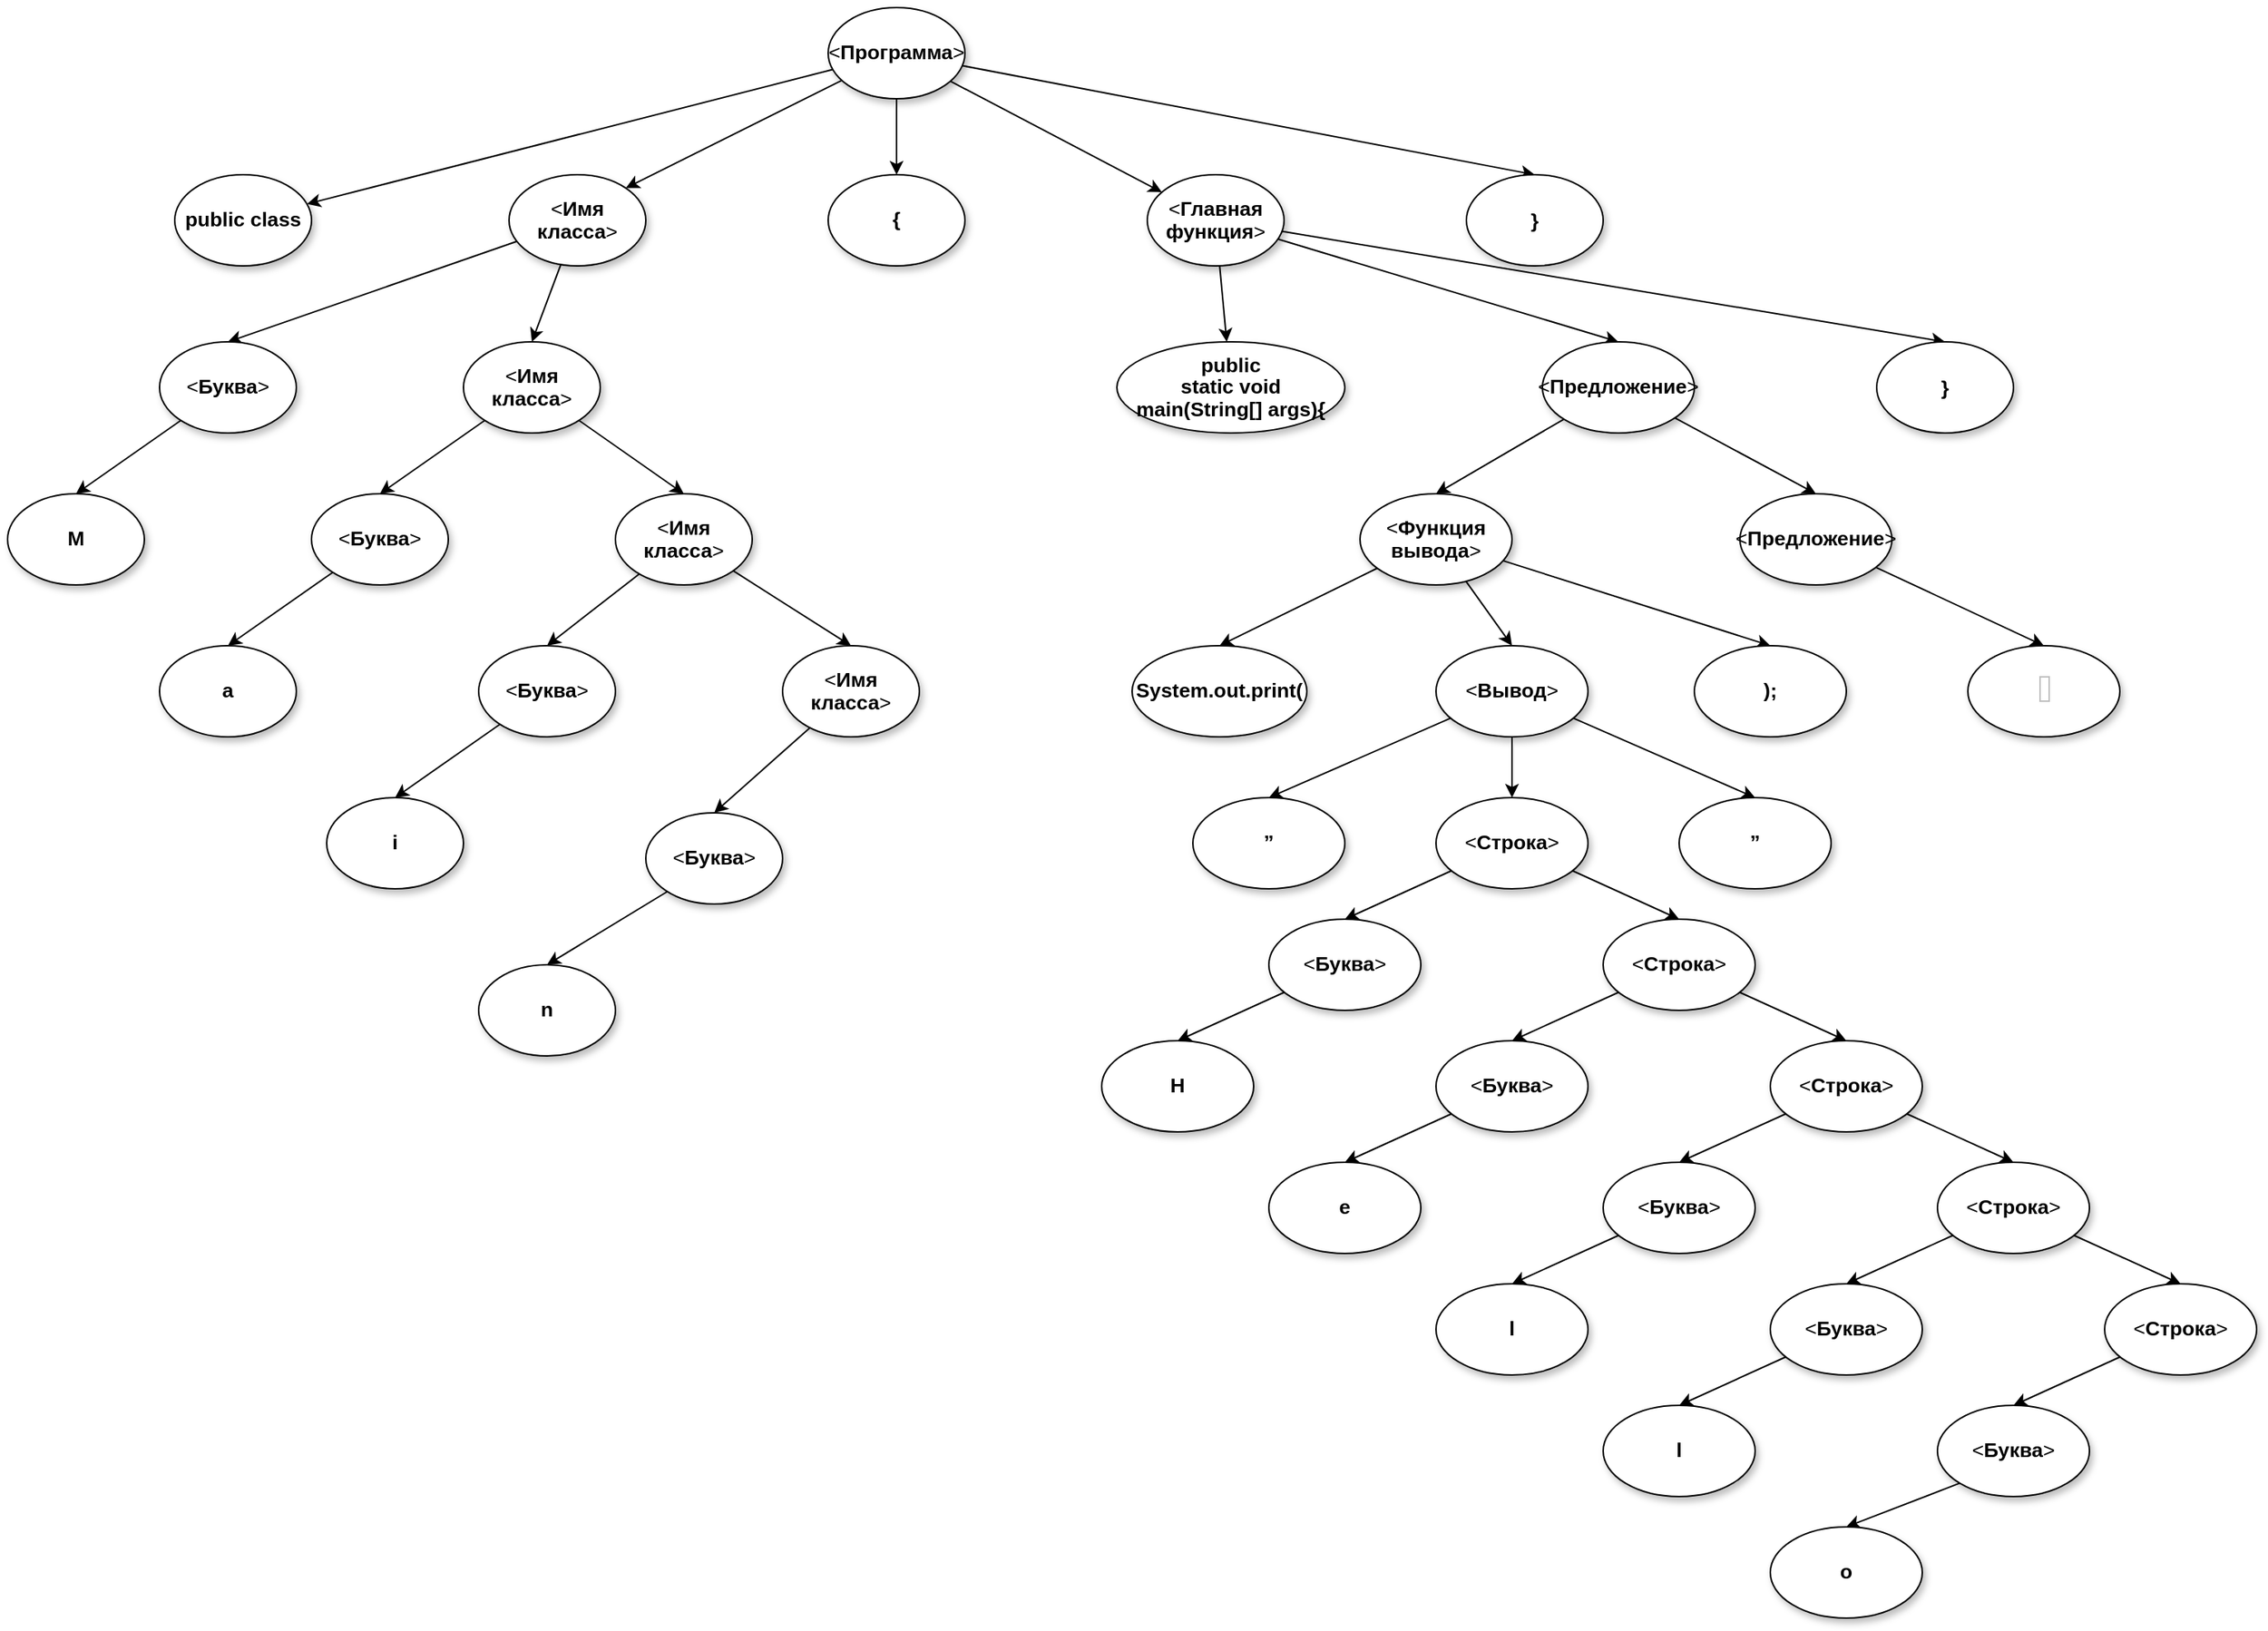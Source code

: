 <mxfile version="13.0.3" type="device"><diagram name="Page-1" id="42789a77-a242-8287-6e28-9cd8cfd52e62"><mxGraphModel dx="1948" dy="705" grid="1" gridSize="10" guides="1" tooltips="1" connect="1" arrows="1" fold="1" page="1" pageScale="1" pageWidth="1100" pageHeight="850" background="#ffffff" math="0" shadow="0"><root><mxCell id="0"/><mxCell id="1" parent="0"/><mxCell id="1ea317790d2ca983-1" value="&lt;b&gt;&lt;span lang=&quot;EN&quot; style=&quot;font-size: 10pt ; line-height: 107% ; font-family: &amp;#34;calibri&amp;#34; , sans-serif&quot;&gt;public class&lt;/span&gt;&lt;/b&gt;" style="ellipse;whiteSpace=wrap;html=1;rounded=0;shadow=1;comic=0;labelBackgroundColor=none;strokeWidth=1;fontFamily=Verdana;fontSize=12;align=center;" parent="1" vertex="1"><mxGeometry x="70" y="130" width="90" height="60" as="geometry"/></mxCell><mxCell id="F4m5vss158fqimwTuujp-65" style="edgeStyle=none;rounded=0;orthogonalLoop=1;jettySize=auto;html=1;entryX=0.5;entryY=0;entryDx=0;entryDy=0;" parent="1" source="F4m5vss158fqimwTuujp-1" target="F4m5vss158fqimwTuujp-55" edge="1"><mxGeometry relative="1" as="geometry"/></mxCell><mxCell id="F4m5vss158fqimwTuujp-66" style="edgeStyle=none;rounded=0;orthogonalLoop=1;jettySize=auto;html=1;entryX=0.5;entryY=0;entryDx=0;entryDy=0;" parent="1" source="F4m5vss158fqimwTuujp-1" target="F4m5vss158fqimwTuujp-54" edge="1"><mxGeometry relative="1" as="geometry"/></mxCell><mxCell id="F4m5vss158fqimwTuujp-1" value="&lt;span style=&quot;font-size: 10pt ; line-height: 107% ; font-family: &amp;#34;calibri&amp;#34; , sans-serif&quot;&gt;&amp;lt;&lt;b&gt;Имя&lt;br/&gt;класса&lt;/b&gt;&amp;gt;&lt;/span&gt;" style="ellipse;whiteSpace=wrap;html=1;rounded=0;shadow=1;comic=0;labelBackgroundColor=none;strokeWidth=1;fontFamily=Verdana;fontSize=12;align=center;" parent="1" vertex="1"><mxGeometry x="290" y="130" width="90" height="60" as="geometry"/></mxCell><mxCell id="F4m5vss158fqimwTuujp-6" style="rounded=0;orthogonalLoop=1;jettySize=auto;html=1;" parent="1" source="F4m5vss158fqimwTuujp-2" target="1ea317790d2ca983-1" edge="1"><mxGeometry relative="1" as="geometry"/></mxCell><mxCell id="F4m5vss158fqimwTuujp-7" style="edgeStyle=none;rounded=0;orthogonalLoop=1;jettySize=auto;html=1;entryX=1;entryY=0;entryDx=0;entryDy=0;" parent="1" source="F4m5vss158fqimwTuujp-2" target="F4m5vss158fqimwTuujp-1" edge="1"><mxGeometry relative="1" as="geometry"/></mxCell><mxCell id="F4m5vss158fqimwTuujp-8" style="edgeStyle=none;rounded=0;orthogonalLoop=1;jettySize=auto;html=1;" parent="1" source="F4m5vss158fqimwTuujp-2" target="F4m5vss158fqimwTuujp-3" edge="1"><mxGeometry relative="1" as="geometry"/></mxCell><mxCell id="F4m5vss158fqimwTuujp-9" style="edgeStyle=none;rounded=0;orthogonalLoop=1;jettySize=auto;html=1;" parent="1" source="F4m5vss158fqimwTuujp-2" target="F4m5vss158fqimwTuujp-4" edge="1"><mxGeometry relative="1" as="geometry"/></mxCell><mxCell id="F4m5vss158fqimwTuujp-10" style="edgeStyle=none;rounded=0;orthogonalLoop=1;jettySize=auto;html=1;entryX=0.5;entryY=0;entryDx=0;entryDy=0;" parent="1" source="F4m5vss158fqimwTuujp-2" target="F4m5vss158fqimwTuujp-5" edge="1"><mxGeometry relative="1" as="geometry"/></mxCell><mxCell id="F4m5vss158fqimwTuujp-2" value="&lt;span style=&quot;font-size: 10pt ; line-height: 107% ; font-family: &amp;#34;calibri&amp;#34; , sans-serif&quot;&gt;&amp;lt;&lt;b&gt;Программа&lt;/b&gt;&amp;gt;&lt;/span&gt;" style="ellipse;whiteSpace=wrap;html=1;rounded=0;shadow=1;comic=0;labelBackgroundColor=none;strokeWidth=1;fontFamily=Verdana;fontSize=12;align=center;" parent="1" vertex="1"><mxGeometry x="500" y="20" width="90" height="60" as="geometry"/></mxCell><mxCell id="F4m5vss158fqimwTuujp-3" value="&lt;span style=&quot;font-size: 10pt ; line-height: 107% ; font-family: &amp;#34;calibri&amp;#34; , sans-serif&quot;&gt;&lt;b&gt;{&lt;/b&gt;&lt;/span&gt;" style="ellipse;whiteSpace=wrap;html=1;rounded=0;shadow=1;comic=0;labelBackgroundColor=none;strokeWidth=1;fontFamily=Verdana;fontSize=12;align=center;" parent="1" vertex="1"><mxGeometry x="500" y="130" width="90" height="60" as="geometry"/></mxCell><mxCell id="F4m5vss158fqimwTuujp-14" style="edgeStyle=none;rounded=0;orthogonalLoop=1;jettySize=auto;html=1;" parent="1" source="F4m5vss158fqimwTuujp-4" target="F4m5vss158fqimwTuujp-11" edge="1"><mxGeometry relative="1" as="geometry"/></mxCell><mxCell id="F4m5vss158fqimwTuujp-15" style="edgeStyle=none;rounded=0;orthogonalLoop=1;jettySize=auto;html=1;entryX=0.5;entryY=0;entryDx=0;entryDy=0;" parent="1" source="F4m5vss158fqimwTuujp-4" target="F4m5vss158fqimwTuujp-12" edge="1"><mxGeometry relative="1" as="geometry"/></mxCell><mxCell id="F4m5vss158fqimwTuujp-16" style="edgeStyle=none;rounded=0;orthogonalLoop=1;jettySize=auto;html=1;entryX=0.5;entryY=0;entryDx=0;entryDy=0;" parent="1" source="F4m5vss158fqimwTuujp-4" target="F4m5vss158fqimwTuujp-13" edge="1"><mxGeometry relative="1" as="geometry"/></mxCell><mxCell id="F4m5vss158fqimwTuujp-4" value="&lt;span style=&quot;font-size: 10pt ; line-height: 107% ; font-family: &amp;#34;calibri&amp;#34; , sans-serif&quot;&gt;&amp;lt;&lt;b&gt;Главная&lt;br/&gt;функция&lt;/b&gt;&amp;gt;&lt;/span&gt;" style="ellipse;whiteSpace=wrap;html=1;rounded=0;shadow=1;comic=0;labelBackgroundColor=none;strokeWidth=1;fontFamily=Verdana;fontSize=12;align=center;" parent="1" vertex="1"><mxGeometry x="710" y="130" width="90" height="60" as="geometry"/></mxCell><mxCell id="F4m5vss158fqimwTuujp-5" value="&lt;font face=&quot;calibri, sans-serif&quot;&gt;&lt;span style=&quot;font-size: 13.333px&quot;&gt;&lt;b&gt;}&lt;/b&gt;&lt;/span&gt;&lt;/font&gt;" style="ellipse;whiteSpace=wrap;html=1;rounded=0;shadow=1;comic=0;labelBackgroundColor=none;strokeWidth=1;fontFamily=Verdana;fontSize=12;align=center;" parent="1" vertex="1"><mxGeometry x="920" y="130" width="90" height="60" as="geometry"/></mxCell><mxCell id="F4m5vss158fqimwTuujp-11" value="&lt;b&gt;&lt;span lang=&quot;EN&quot; style=&quot;font-size: 10pt ; line-height: 107% ; font-family: &amp;#34;calibri&amp;#34; , sans-serif&quot;&gt;public&lt;br/&gt;static void main(String[] args){&lt;/span&gt;&lt;/b&gt;" style="ellipse;whiteSpace=wrap;html=1;rounded=0;shadow=1;comic=0;labelBackgroundColor=none;strokeWidth=1;fontFamily=Verdana;fontSize=12;align=center;" parent="1" vertex="1"><mxGeometry x="690" y="240" width="150" height="60" as="geometry"/></mxCell><mxCell id="F4m5vss158fqimwTuujp-24" style="edgeStyle=none;rounded=0;orthogonalLoop=1;jettySize=auto;html=1;entryX=0.5;entryY=0;entryDx=0;entryDy=0;" parent="1" source="F4m5vss158fqimwTuujp-12" target="F4m5vss158fqimwTuujp-19" edge="1"><mxGeometry relative="1" as="geometry"/></mxCell><mxCell id="F4m5vss158fqimwTuujp-25" style="edgeStyle=none;rounded=0;orthogonalLoop=1;jettySize=auto;html=1;entryX=0.5;entryY=0;entryDx=0;entryDy=0;" parent="1" source="F4m5vss158fqimwTuujp-12" target="F4m5vss158fqimwTuujp-18" edge="1"><mxGeometry relative="1" as="geometry"/></mxCell><mxCell id="F4m5vss158fqimwTuujp-12" value="&lt;span lang=&quot;EN&quot; style=&quot;font-size: 10pt ; line-height: 107% ; font-family: &amp;#34;calibri&amp;#34; , sans-serif&quot;&gt;&amp;lt;&lt;/span&gt;&lt;b&gt;&lt;span style=&quot;font-size: 10pt ; line-height: 107% ; font-family: &amp;#34;calibri&amp;#34; , sans-serif&quot;&gt;Предложение&lt;/span&gt;&lt;/b&gt;&lt;span lang=&quot;EN&quot; style=&quot;font-size: 10pt ; line-height: 107% ; font-family: &amp;#34;calibri&amp;#34; , sans-serif&quot;&gt;&amp;gt;&lt;/span&gt;" style="ellipse;whiteSpace=wrap;html=1;rounded=0;shadow=1;comic=0;labelBackgroundColor=none;strokeWidth=1;fontFamily=Verdana;fontSize=12;align=center;" parent="1" vertex="1"><mxGeometry x="970" y="240" width="100" height="60" as="geometry"/></mxCell><mxCell id="F4m5vss158fqimwTuujp-13" value="&lt;font face=&quot;calibri, sans-serif&quot;&gt;&lt;span style=&quot;font-size: 13.333px&quot;&gt;&lt;b&gt;}&lt;/b&gt;&lt;/span&gt;&lt;/font&gt;" style="ellipse;whiteSpace=wrap;html=1;rounded=0;shadow=1;comic=0;labelBackgroundColor=none;strokeWidth=1;fontFamily=Verdana;fontSize=12;align=center;" parent="1" vertex="1"><mxGeometry x="1190" y="240" width="90" height="60" as="geometry"/></mxCell><mxCell id="F4m5vss158fqimwTuujp-27" style="edgeStyle=none;rounded=0;orthogonalLoop=1;jettySize=auto;html=1;entryX=0.5;entryY=0;entryDx=0;entryDy=0;" parent="1" source="F4m5vss158fqimwTuujp-18" target="F4m5vss158fqimwTuujp-23" edge="1"><mxGeometry relative="1" as="geometry"/></mxCell><mxCell id="F4m5vss158fqimwTuujp-28" style="edgeStyle=none;rounded=0;orthogonalLoop=1;jettySize=auto;html=1;entryX=0.5;entryY=0;entryDx=0;entryDy=0;" parent="1" source="F4m5vss158fqimwTuujp-18" target="F4m5vss158fqimwTuujp-22" edge="1"><mxGeometry relative="1" as="geometry"/></mxCell><mxCell id="F4m5vss158fqimwTuujp-29" style="edgeStyle=none;rounded=0;orthogonalLoop=1;jettySize=auto;html=1;entryX=0.5;entryY=0;entryDx=0;entryDy=0;" parent="1" source="F4m5vss158fqimwTuujp-18" target="F4m5vss158fqimwTuujp-21" edge="1"><mxGeometry relative="1" as="geometry"/></mxCell><mxCell id="F4m5vss158fqimwTuujp-18" value="&lt;span style=&quot;font-size: 10pt ; line-height: 107% ; font-family: &amp;#34;calibri&amp;#34; , sans-serif&quot;&gt;&amp;lt;&lt;b&gt;Функция&lt;br/&gt;вывода&lt;/b&gt;&amp;gt;&lt;/span&gt;" style="ellipse;whiteSpace=wrap;html=1;rounded=0;shadow=1;comic=0;labelBackgroundColor=none;strokeWidth=1;fontFamily=Verdana;fontSize=12;align=center;" parent="1" vertex="1"><mxGeometry x="850" y="340" width="100" height="60" as="geometry"/></mxCell><mxCell id="F4m5vss158fqimwTuujp-26" style="edgeStyle=none;rounded=0;orthogonalLoop=1;jettySize=auto;html=1;entryX=0.5;entryY=0;entryDx=0;entryDy=0;" parent="1" source="F4m5vss158fqimwTuujp-19" target="F4m5vss158fqimwTuujp-20" edge="1"><mxGeometry relative="1" as="geometry"/></mxCell><mxCell id="F4m5vss158fqimwTuujp-19" value="&lt;span lang=&quot;EN&quot; style=&quot;font-size: 10pt ; line-height: 107% ; font-family: &amp;#34;calibri&amp;#34; , sans-serif&quot;&gt;&amp;lt;&lt;/span&gt;&lt;b&gt;&lt;span style=&quot;font-size: 10pt ; line-height: 107% ; font-family: &amp;#34;calibri&amp;#34; , sans-serif&quot;&gt;Предложение&lt;/span&gt;&lt;/b&gt;&lt;span lang=&quot;EN&quot; style=&quot;font-size: 10pt ; line-height: 107% ; font-family: &amp;#34;calibri&amp;#34; , sans-serif&quot;&gt;&amp;gt;&lt;/span&gt;" style="ellipse;whiteSpace=wrap;html=1;rounded=0;shadow=1;comic=0;labelBackgroundColor=none;strokeWidth=1;fontFamily=Verdana;fontSize=12;align=center;" parent="1" vertex="1"><mxGeometry x="1100" y="340" width="100" height="60" as="geometry"/></mxCell><mxCell id="F4m5vss158fqimwTuujp-20" value="&lt;span lang=&quot;EN-US&quot; style=&quot;font-size: 10pt ; line-height: 107% ; font-family: &amp;#34;calibri&amp;#34; , sans-serif&quot;&gt;&lt;img width=&quot;7&quot; height=&quot;17&quot;&gt;&lt;/span&gt;" style="ellipse;whiteSpace=wrap;html=1;rounded=0;shadow=1;comic=0;labelBackgroundColor=none;strokeWidth=1;fontFamily=Verdana;fontSize=12;align=center;" parent="1" vertex="1"><mxGeometry x="1250" y="440" width="100" height="60" as="geometry"/></mxCell><mxCell id="F4m5vss158fqimwTuujp-21" value="&lt;b&gt;&lt;span lang=&quot;EN&quot; style=&quot;font-size: 10pt ; line-height: 107% ; font-family: &amp;#34;calibri&amp;#34; , sans-serif&quot;&gt;System&lt;/span&gt;&lt;span style=&quot;font-size: 10pt ; line-height: 107% ; font-family: &amp;#34;calibri&amp;#34; , sans-serif&quot;&gt;.&lt;/span&gt;&lt;span lang=&quot;EN&quot; style=&quot;font-size: 10pt ; line-height: 107% ; font-family: &amp;#34;calibri&amp;#34; , sans-serif&quot;&gt;out&lt;/span&gt;&lt;span style=&quot;font-size: 10pt ; line-height: 107% ; font-family: &amp;#34;calibri&amp;#34; , sans-serif&quot;&gt;.&lt;/span&gt;&lt;span lang=&quot;EN&quot; style=&quot;font-size: 10pt ; line-height: 107% ; font-family: &amp;#34;calibri&amp;#34; , sans-serif&quot;&gt;print&lt;/span&gt;&lt;span style=&quot;font-size: 10pt ; line-height: 107% ; font-family: &amp;#34;calibri&amp;#34; , sans-serif&quot;&gt;(&lt;/span&gt;&lt;/b&gt;" style="ellipse;whiteSpace=wrap;html=1;rounded=0;shadow=1;comic=0;labelBackgroundColor=none;strokeWidth=1;fontFamily=Verdana;fontSize=12;align=center;" parent="1" vertex="1"><mxGeometry x="700" y="440" width="115" height="60" as="geometry"/></mxCell><mxCell id="F4m5vss158fqimwTuujp-33" style="edgeStyle=none;rounded=0;orthogonalLoop=1;jettySize=auto;html=1;entryX=0.5;entryY=0;entryDx=0;entryDy=0;" parent="1" source="F4m5vss158fqimwTuujp-22" target="F4m5vss158fqimwTuujp-32" edge="1"><mxGeometry relative="1" as="geometry"/></mxCell><mxCell id="F4m5vss158fqimwTuujp-34" style="edgeStyle=none;rounded=0;orthogonalLoop=1;jettySize=auto;html=1;" parent="1" source="F4m5vss158fqimwTuujp-22" target="F4m5vss158fqimwTuujp-31" edge="1"><mxGeometry relative="1" as="geometry"/></mxCell><mxCell id="F4m5vss158fqimwTuujp-36" style="edgeStyle=none;rounded=0;orthogonalLoop=1;jettySize=auto;html=1;entryX=0.5;entryY=0;entryDx=0;entryDy=0;" parent="1" source="F4m5vss158fqimwTuujp-22" target="F4m5vss158fqimwTuujp-30" edge="1"><mxGeometry relative="1" as="geometry"/></mxCell><mxCell id="F4m5vss158fqimwTuujp-22" value="&lt;span style=&quot;font-size: 10pt ; line-height: 107% ; font-family: &amp;#34;calibri&amp;#34; , sans-serif&quot;&gt;&amp;lt;&lt;b&gt;Вывод&lt;/b&gt;&amp;gt;&lt;/span&gt;" style="ellipse;whiteSpace=wrap;html=1;rounded=0;shadow=1;comic=0;labelBackgroundColor=none;strokeWidth=1;fontFamily=Verdana;fontSize=12;align=center;" parent="1" vertex="1"><mxGeometry x="900" y="440" width="100" height="60" as="geometry"/></mxCell><mxCell id="F4m5vss158fqimwTuujp-23" value="&lt;span style=&quot;font-size: 10pt ; line-height: 107% ; font-family: &amp;#34;calibri&amp;#34; , sans-serif&quot;&gt;&lt;b&gt;);&lt;/b&gt;&lt;/span&gt;" style="ellipse;whiteSpace=wrap;html=1;rounded=0;shadow=1;comic=0;labelBackgroundColor=none;strokeWidth=1;fontFamily=Verdana;fontSize=12;align=center;" parent="1" vertex="1"><mxGeometry x="1070" y="440" width="100" height="60" as="geometry"/></mxCell><mxCell id="F4m5vss158fqimwTuujp-30" value="&lt;span style=&quot;font-size: 10pt ; line-height: 107% ; font-family: &amp;#34;calibri&amp;#34; , sans-serif&quot;&gt;&lt;b&gt;”&lt;/b&gt;&lt;/span&gt;" style="ellipse;whiteSpace=wrap;html=1;rounded=0;shadow=1;comic=0;labelBackgroundColor=none;strokeWidth=1;fontFamily=Verdana;fontSize=12;align=center;" parent="1" vertex="1"><mxGeometry x="1060" y="540" width="100" height="60" as="geometry"/></mxCell><mxCell id="F4m5vss158fqimwTuujp-75" style="edgeStyle=none;rounded=0;orthogonalLoop=1;jettySize=auto;html=1;entryX=0.5;entryY=0;entryDx=0;entryDy=0;" parent="1" source="F4m5vss158fqimwTuujp-31" target="F4m5vss158fqimwTuujp-38" edge="1"><mxGeometry relative="1" as="geometry"/></mxCell><mxCell id="F4m5vss158fqimwTuujp-76" style="edgeStyle=none;rounded=0;orthogonalLoop=1;jettySize=auto;html=1;entryX=0.5;entryY=0;entryDx=0;entryDy=0;" parent="1" source="F4m5vss158fqimwTuujp-31" target="F4m5vss158fqimwTuujp-37" edge="1"><mxGeometry relative="1" as="geometry"/></mxCell><mxCell id="F4m5vss158fqimwTuujp-31" value="&lt;span style=&quot;font-size: 10pt ; line-height: 107% ; font-family: &amp;#34;calibri&amp;#34; , sans-serif&quot;&gt;&amp;lt;&lt;b&gt;Строка&lt;/b&gt;&amp;gt;&lt;/span&gt;" style="ellipse;whiteSpace=wrap;html=1;rounded=0;shadow=1;comic=0;labelBackgroundColor=none;strokeWidth=1;fontFamily=Verdana;fontSize=12;align=center;" parent="1" vertex="1"><mxGeometry x="900" y="540" width="100" height="60" as="geometry"/></mxCell><mxCell id="F4m5vss158fqimwTuujp-32" value="&lt;b&gt;&lt;span style=&quot;font-size: 10pt ; line-height: 107% ; font-family: &amp;#34;calibri&amp;#34; , sans-serif&quot;&gt;”&lt;/span&gt;&lt;/b&gt;" style="ellipse;whiteSpace=wrap;html=1;rounded=0;shadow=1;comic=0;labelBackgroundColor=none;strokeWidth=1;fontFamily=Verdana;fontSize=12;align=center;" parent="1" vertex="1"><mxGeometry x="740" y="540" width="100" height="60" as="geometry"/></mxCell><mxCell id="F4m5vss158fqimwTuujp-77" style="edgeStyle=none;rounded=0;orthogonalLoop=1;jettySize=auto;html=1;entryX=0.5;entryY=0;entryDx=0;entryDy=0;" parent="1" source="F4m5vss158fqimwTuujp-37" target="F4m5vss158fqimwTuujp-49" edge="1"><mxGeometry relative="1" as="geometry"/></mxCell><mxCell id="F4m5vss158fqimwTuujp-37" value="&lt;span style=&quot;font-size: 10pt ; line-height: 107% ; font-family: &amp;#34;calibri&amp;#34; , sans-serif&quot;&gt;&amp;lt;&lt;b&gt;Буква&lt;/b&gt;&amp;gt;&lt;/span&gt;" style="ellipse;whiteSpace=wrap;html=1;rounded=0;shadow=1;comic=0;labelBackgroundColor=none;strokeWidth=1;fontFamily=Verdana;fontSize=12;align=center;" parent="1" vertex="1"><mxGeometry x="790" y="620" width="100" height="60" as="geometry"/></mxCell><mxCell id="F4m5vss158fqimwTuujp-79" style="edgeStyle=none;rounded=0;orthogonalLoop=1;jettySize=auto;html=1;entryX=0.5;entryY=0;entryDx=0;entryDy=0;" parent="1" source="F4m5vss158fqimwTuujp-38" target="F4m5vss158fqimwTuujp-39" edge="1"><mxGeometry relative="1" as="geometry"/></mxCell><mxCell id="F4m5vss158fqimwTuujp-81" style="edgeStyle=none;rounded=0;orthogonalLoop=1;jettySize=auto;html=1;entryX=0.5;entryY=0;entryDx=0;entryDy=0;" parent="1" source="F4m5vss158fqimwTuujp-38" target="F4m5vss158fqimwTuujp-40" edge="1"><mxGeometry relative="1" as="geometry"/></mxCell><mxCell id="F4m5vss158fqimwTuujp-38" value="&lt;span style=&quot;font-size: 10pt ; line-height: 107% ; font-family: &amp;#34;calibri&amp;#34; , sans-serif&quot;&gt;&amp;lt;&lt;b&gt;Строка&lt;/b&gt;&amp;gt;&lt;/span&gt;" style="ellipse;whiteSpace=wrap;html=1;rounded=0;shadow=1;comic=0;labelBackgroundColor=none;strokeWidth=1;fontFamily=Verdana;fontSize=12;align=center;" parent="1" vertex="1"><mxGeometry x="1010" y="620" width="100" height="60" as="geometry"/></mxCell><mxCell id="F4m5vss158fqimwTuujp-82" style="edgeStyle=none;rounded=0;orthogonalLoop=1;jettySize=auto;html=1;entryX=0.5;entryY=0;entryDx=0;entryDy=0;" parent="1" source="F4m5vss158fqimwTuujp-39" target="F4m5vss158fqimwTuujp-50" edge="1"><mxGeometry relative="1" as="geometry"/></mxCell><mxCell id="F4m5vss158fqimwTuujp-39" value="&lt;span style=&quot;font-size: 10pt ; line-height: 107% ; font-family: &amp;#34;calibri&amp;#34; , sans-serif&quot;&gt;&amp;lt;&lt;b&gt;Буква&lt;/b&gt;&amp;gt;&lt;/span&gt;" style="ellipse;whiteSpace=wrap;html=1;rounded=0;shadow=1;comic=0;labelBackgroundColor=none;strokeWidth=1;fontFamily=Verdana;fontSize=12;align=center;" parent="1" vertex="1"><mxGeometry x="900" y="700" width="100" height="60" as="geometry"/></mxCell><mxCell id="F4m5vss158fqimwTuujp-84" style="edgeStyle=none;rounded=0;orthogonalLoop=1;jettySize=auto;html=1;entryX=0.5;entryY=0;entryDx=0;entryDy=0;" parent="1" source="F4m5vss158fqimwTuujp-40" target="F4m5vss158fqimwTuujp-42" edge="1"><mxGeometry relative="1" as="geometry"/></mxCell><mxCell id="F4m5vss158fqimwTuujp-85" style="edgeStyle=none;rounded=0;orthogonalLoop=1;jettySize=auto;html=1;entryX=0.5;entryY=0;entryDx=0;entryDy=0;" parent="1" source="F4m5vss158fqimwTuujp-40" target="F4m5vss158fqimwTuujp-41" edge="1"><mxGeometry relative="1" as="geometry"/></mxCell><mxCell id="F4m5vss158fqimwTuujp-40" value="&lt;span style=&quot;font-size: 10pt ; line-height: 107% ; font-family: &amp;#34;calibri&amp;#34; , sans-serif&quot;&gt;&amp;lt;&lt;b&gt;Строка&lt;/b&gt;&amp;gt;&lt;/span&gt;" style="ellipse;whiteSpace=wrap;html=1;rounded=0;shadow=1;comic=0;labelBackgroundColor=none;strokeWidth=1;fontFamily=Verdana;fontSize=12;align=center;" parent="1" vertex="1"><mxGeometry x="1120" y="700" width="100" height="60" as="geometry"/></mxCell><mxCell id="F4m5vss158fqimwTuujp-86" style="edgeStyle=none;rounded=0;orthogonalLoop=1;jettySize=auto;html=1;entryX=0.5;entryY=0;entryDx=0;entryDy=0;" parent="1" source="F4m5vss158fqimwTuujp-41" target="F4m5vss158fqimwTuujp-51" edge="1"><mxGeometry relative="1" as="geometry"/></mxCell><mxCell id="F4m5vss158fqimwTuujp-41" value="&lt;span style=&quot;font-size: 10pt ; line-height: 107% ; font-family: &amp;#34;calibri&amp;#34; , sans-serif&quot;&gt;&amp;lt;&lt;b&gt;Буква&lt;/b&gt;&amp;gt;&lt;/span&gt;" style="ellipse;whiteSpace=wrap;html=1;rounded=0;shadow=1;comic=0;labelBackgroundColor=none;strokeWidth=1;fontFamily=Verdana;fontSize=12;align=center;" parent="1" vertex="1"><mxGeometry x="1010" y="780" width="100" height="60" as="geometry"/></mxCell><mxCell id="F4m5vss158fqimwTuujp-87" style="edgeStyle=none;rounded=0;orthogonalLoop=1;jettySize=auto;html=1;entryX=0.5;entryY=0;entryDx=0;entryDy=0;" parent="1" source="F4m5vss158fqimwTuujp-42" target="F4m5vss158fqimwTuujp-43" edge="1"><mxGeometry relative="1" as="geometry"/></mxCell><mxCell id="F4m5vss158fqimwTuujp-88" style="edgeStyle=none;rounded=0;orthogonalLoop=1;jettySize=auto;html=1;entryX=0.5;entryY=0;entryDx=0;entryDy=0;" parent="1" source="F4m5vss158fqimwTuujp-42" target="F4m5vss158fqimwTuujp-44" edge="1"><mxGeometry relative="1" as="geometry"/></mxCell><mxCell id="F4m5vss158fqimwTuujp-42" value="&lt;span style=&quot;font-size: 10pt ; line-height: 107% ; font-family: &amp;#34;calibri&amp;#34; , sans-serif&quot;&gt;&amp;lt;&lt;b&gt;Строка&lt;/b&gt;&amp;gt;&lt;/span&gt;" style="ellipse;whiteSpace=wrap;html=1;rounded=0;shadow=1;comic=0;labelBackgroundColor=none;strokeWidth=1;fontFamily=Verdana;fontSize=12;align=center;" parent="1" vertex="1"><mxGeometry x="1230" y="780" width="100" height="60" as="geometry"/></mxCell><mxCell id="F4m5vss158fqimwTuujp-89" style="edgeStyle=none;rounded=0;orthogonalLoop=1;jettySize=auto;html=1;entryX=0.5;entryY=0;entryDx=0;entryDy=0;" parent="1" source="F4m5vss158fqimwTuujp-43" target="F4m5vss158fqimwTuujp-52" edge="1"><mxGeometry relative="1" as="geometry"/></mxCell><mxCell id="F4m5vss158fqimwTuujp-43" value="&lt;span style=&quot;font-size: 10pt ; line-height: 107% ; font-family: &amp;#34;calibri&amp;#34; , sans-serif&quot;&gt;&amp;lt;&lt;b&gt;Буква&lt;/b&gt;&amp;gt;&lt;/span&gt;" style="ellipse;whiteSpace=wrap;html=1;rounded=0;shadow=1;comic=0;labelBackgroundColor=none;strokeWidth=1;fontFamily=Verdana;fontSize=12;align=center;" parent="1" vertex="1"><mxGeometry x="1120" y="860" width="100" height="60" as="geometry"/></mxCell><mxCell id="F4m5vss158fqimwTuujp-90" style="edgeStyle=none;rounded=0;orthogonalLoop=1;jettySize=auto;html=1;entryX=0.5;entryY=0;entryDx=0;entryDy=0;exitX=0;exitY=1;exitDx=0;exitDy=0;" parent="1" source="czmiaU7r9tM_fDs_zpMO-4" target="F4m5vss158fqimwTuujp-53" edge="1"><mxGeometry relative="1" as="geometry"/></mxCell><mxCell id="czmiaU7r9tM_fDs_zpMO-5" style="edgeStyle=none;rounded=0;orthogonalLoop=1;jettySize=auto;html=1;entryX=0.5;entryY=0;entryDx=0;entryDy=0;" edge="1" parent="1" source="F4m5vss158fqimwTuujp-44" target="czmiaU7r9tM_fDs_zpMO-4"><mxGeometry relative="1" as="geometry"/></mxCell><mxCell id="F4m5vss158fqimwTuujp-44" value="&lt;span style=&quot;font-size: 10pt ; line-height: 107% ; font-family: &amp;#34;calibri&amp;#34; , sans-serif&quot;&gt;&amp;lt;&lt;b&gt;Строка&lt;/b&gt;&amp;gt;&lt;/span&gt;" style="ellipse;whiteSpace=wrap;html=1;rounded=0;shadow=1;comic=0;labelBackgroundColor=none;strokeWidth=1;fontFamily=Verdana;fontSize=12;align=center;" parent="1" vertex="1"><mxGeometry x="1340" y="860" width="100" height="60" as="geometry"/></mxCell><mxCell id="F4m5vss158fqimwTuujp-49" value="&lt;span style=&quot;font-size: 10pt ; line-height: 107% ; font-family: &amp;#34;calibri&amp;#34; , sans-serif&quot;&gt;&lt;b&gt;H&lt;/b&gt;&lt;/span&gt;" style="ellipse;whiteSpace=wrap;html=1;rounded=0;shadow=1;comic=0;labelBackgroundColor=none;strokeWidth=1;fontFamily=Verdana;fontSize=12;align=center;" parent="1" vertex="1"><mxGeometry x="680" y="700" width="100" height="60" as="geometry"/></mxCell><mxCell id="F4m5vss158fqimwTuujp-50" value="&lt;span style=&quot;font-size: 10pt ; line-height: 107% ; font-family: &amp;#34;calibri&amp;#34; , sans-serif&quot;&gt;&lt;b&gt;e&lt;/b&gt;&lt;/span&gt;" style="ellipse;whiteSpace=wrap;html=1;rounded=0;shadow=1;comic=0;labelBackgroundColor=none;strokeWidth=1;fontFamily=Verdana;fontSize=12;align=center;" parent="1" vertex="1"><mxGeometry x="790" y="780" width="100" height="60" as="geometry"/></mxCell><mxCell id="F4m5vss158fqimwTuujp-51" value="&lt;span style=&quot;font-size: 10pt ; line-height: 107% ; font-family: &amp;#34;calibri&amp;#34; , sans-serif&quot;&gt;&lt;b&gt;l&lt;/b&gt;&lt;/span&gt;" style="ellipse;whiteSpace=wrap;html=1;rounded=0;shadow=1;comic=0;labelBackgroundColor=none;strokeWidth=1;fontFamily=Verdana;fontSize=12;align=center;" parent="1" vertex="1"><mxGeometry x="900" y="860" width="100" height="60" as="geometry"/></mxCell><mxCell id="F4m5vss158fqimwTuujp-52" value="&lt;span style=&quot;font-size: 10pt ; line-height: 107% ; font-family: &amp;#34;calibri&amp;#34; , sans-serif&quot;&gt;&lt;b&gt;l&lt;/b&gt;&lt;/span&gt;" style="ellipse;whiteSpace=wrap;html=1;rounded=0;shadow=1;comic=0;labelBackgroundColor=none;strokeWidth=1;fontFamily=Verdana;fontSize=12;align=center;" parent="1" vertex="1"><mxGeometry x="1010" y="940" width="100" height="60" as="geometry"/></mxCell><mxCell id="F4m5vss158fqimwTuujp-53" value="&lt;span style=&quot;font-size: 10pt ; line-height: 107% ; font-family: &amp;#34;calibri&amp;#34; , sans-serif&quot;&gt;&lt;b&gt;o&lt;/b&gt;&lt;/span&gt;" style="ellipse;whiteSpace=wrap;html=1;rounded=0;shadow=1;comic=0;labelBackgroundColor=none;strokeWidth=1;fontFamily=Verdana;fontSize=12;align=center;" parent="1" vertex="1"><mxGeometry x="1120" y="1020" width="100" height="60" as="geometry"/></mxCell><mxCell id="F4m5vss158fqimwTuujp-68" style="edgeStyle=none;rounded=0;orthogonalLoop=1;jettySize=auto;html=1;entryX=0.5;entryY=0;entryDx=0;entryDy=0;" parent="1" source="F4m5vss158fqimwTuujp-54" target="F4m5vss158fqimwTuujp-57" edge="1"><mxGeometry relative="1" as="geometry"/></mxCell><mxCell id="F4m5vss158fqimwTuujp-69" style="edgeStyle=none;rounded=0;orthogonalLoop=1;jettySize=auto;html=1;entryX=0.5;entryY=0;entryDx=0;entryDy=0;" parent="1" source="F4m5vss158fqimwTuujp-54" target="F4m5vss158fqimwTuujp-56" edge="1"><mxGeometry relative="1" as="geometry"/></mxCell><mxCell id="F4m5vss158fqimwTuujp-54" value="&lt;span style=&quot;font-size: 10pt ; line-height: 107% ; font-family: &amp;#34;calibri&amp;#34; , sans-serif&quot;&gt;&amp;lt;&lt;b&gt;Имя&lt;br/&gt;класса&lt;/b&gt;&amp;gt;&lt;/span&gt;" style="ellipse;whiteSpace=wrap;html=1;rounded=0;shadow=1;comic=0;labelBackgroundColor=none;strokeWidth=1;fontFamily=Verdana;fontSize=12;align=center;" parent="1" vertex="1"><mxGeometry x="260" y="240" width="90" height="60" as="geometry"/></mxCell><mxCell id="F4m5vss158fqimwTuujp-67" style="edgeStyle=none;rounded=0;orthogonalLoop=1;jettySize=auto;html=1;entryX=0.5;entryY=0;entryDx=0;entryDy=0;" parent="1" source="F4m5vss158fqimwTuujp-55" target="F4m5vss158fqimwTuujp-62" edge="1"><mxGeometry relative="1" as="geometry"/></mxCell><mxCell id="F4m5vss158fqimwTuujp-55" value="&lt;span style=&quot;font-size: 10pt ; line-height: 107% ; font-family: &amp;#34;calibri&amp;#34; , sans-serif&quot;&gt;&amp;lt;&lt;b&gt;Буква&lt;/b&gt;&amp;gt;&lt;/span&gt;" style="ellipse;whiteSpace=wrap;html=1;rounded=0;shadow=1;comic=0;labelBackgroundColor=none;strokeWidth=1;fontFamily=Verdana;fontSize=12;align=center;" parent="1" vertex="1"><mxGeometry x="60" y="240" width="90" height="60" as="geometry"/></mxCell><mxCell id="F4m5vss158fqimwTuujp-71" style="edgeStyle=none;rounded=0;orthogonalLoop=1;jettySize=auto;html=1;entryX=0.5;entryY=0;entryDx=0;entryDy=0;" parent="1" source="F4m5vss158fqimwTuujp-56" target="F4m5vss158fqimwTuujp-58" edge="1"><mxGeometry relative="1" as="geometry"/></mxCell><mxCell id="F4m5vss158fqimwTuujp-72" style="edgeStyle=none;rounded=0;orthogonalLoop=1;jettySize=auto;html=1;entryX=0.5;entryY=0;entryDx=0;entryDy=0;" parent="1" source="F4m5vss158fqimwTuujp-56" target="F4m5vss158fqimwTuujp-59" edge="1"><mxGeometry relative="1" as="geometry"/></mxCell><mxCell id="F4m5vss158fqimwTuujp-56" value="&lt;span style=&quot;font-size: 10pt ; line-height: 107% ; font-family: &amp;#34;calibri&amp;#34; , sans-serif&quot;&gt;&amp;lt;&lt;b&gt;Имя&lt;br/&gt;класса&lt;/b&gt;&amp;gt;&lt;/span&gt;" style="ellipse;whiteSpace=wrap;html=1;rounded=0;shadow=1;comic=0;labelBackgroundColor=none;strokeWidth=1;fontFamily=Verdana;fontSize=12;align=center;" parent="1" vertex="1"><mxGeometry x="360" y="340" width="90" height="60" as="geometry"/></mxCell><mxCell id="F4m5vss158fqimwTuujp-70" style="edgeStyle=none;rounded=0;orthogonalLoop=1;jettySize=auto;html=1;entryX=0.5;entryY=0;entryDx=0;entryDy=0;" parent="1" source="F4m5vss158fqimwTuujp-57" target="F4m5vss158fqimwTuujp-63" edge="1"><mxGeometry relative="1" as="geometry"/></mxCell><mxCell id="F4m5vss158fqimwTuujp-57" value="&lt;span style=&quot;font-size: 10pt ; line-height: 107% ; font-family: &amp;#34;calibri&amp;#34; , sans-serif&quot;&gt;&amp;lt;&lt;b&gt;Буква&lt;/b&gt;&amp;gt;&lt;/span&gt;" style="ellipse;whiteSpace=wrap;html=1;rounded=0;shadow=1;comic=0;labelBackgroundColor=none;strokeWidth=1;fontFamily=Verdana;fontSize=12;align=center;" parent="1" vertex="1"><mxGeometry x="160" y="340" width="90" height="60" as="geometry"/></mxCell><mxCell id="F4m5vss158fqimwTuujp-74" style="edgeStyle=none;rounded=0;orthogonalLoop=1;jettySize=auto;html=1;entryX=0.5;entryY=0;entryDx=0;entryDy=0;exitX=0.556;exitY=0.5;exitDx=0;exitDy=0;exitPerimeter=0;" parent="1" source="czmiaU7r9tM_fDs_zpMO-1" target="F4m5vss158fqimwTuujp-60" edge="1"><mxGeometry relative="1" as="geometry"/></mxCell><mxCell id="czmiaU7r9tM_fDs_zpMO-3" style="rounded=0;orthogonalLoop=1;jettySize=auto;html=1;entryX=0.5;entryY=0;entryDx=0;entryDy=0;" edge="1" parent="1" source="F4m5vss158fqimwTuujp-58" target="czmiaU7r9tM_fDs_zpMO-1"><mxGeometry relative="1" as="geometry"/></mxCell><mxCell id="F4m5vss158fqimwTuujp-58" value="&lt;span style=&quot;font-size: 10pt ; line-height: 107% ; font-family: &amp;#34;calibri&amp;#34; , sans-serif&quot;&gt;&amp;lt;&lt;b&gt;Имя&lt;br/&gt;класса&lt;/b&gt;&amp;gt;&lt;/span&gt;" style="ellipse;whiteSpace=wrap;html=1;rounded=0;shadow=1;comic=0;labelBackgroundColor=none;strokeWidth=1;fontFamily=Verdana;fontSize=12;align=center;" parent="1" vertex="1"><mxGeometry x="470" y="440" width="90" height="60" as="geometry"/></mxCell><mxCell id="F4m5vss158fqimwTuujp-73" style="edgeStyle=none;rounded=0;orthogonalLoop=1;jettySize=auto;html=1;entryX=0.5;entryY=0;entryDx=0;entryDy=0;" parent="1" source="F4m5vss158fqimwTuujp-59" target="F4m5vss158fqimwTuujp-64" edge="1"><mxGeometry relative="1" as="geometry"/></mxCell><mxCell id="F4m5vss158fqimwTuujp-59" value="&lt;span style=&quot;font-size: 10pt ; line-height: 107% ; font-family: &amp;#34;calibri&amp;#34; , sans-serif&quot;&gt;&amp;lt;&lt;b&gt;Буква&lt;/b&gt;&amp;gt;&lt;/span&gt;" style="ellipse;whiteSpace=wrap;html=1;rounded=0;shadow=1;comic=0;labelBackgroundColor=none;strokeWidth=1;fontFamily=Verdana;fontSize=12;align=center;" parent="1" vertex="1"><mxGeometry x="270" y="440" width="90" height="60" as="geometry"/></mxCell><mxCell id="F4m5vss158fqimwTuujp-60" value="&lt;span style=&quot;font-size: 10pt ; line-height: 107% ; font-family: &amp;#34;calibri&amp;#34; , sans-serif&quot;&gt;&lt;b&gt;n&lt;/b&gt;&lt;/span&gt;" style="ellipse;whiteSpace=wrap;html=1;rounded=0;shadow=1;comic=0;labelBackgroundColor=none;strokeWidth=1;fontFamily=Verdana;fontSize=12;align=center;" parent="1" vertex="1"><mxGeometry x="270" y="650" width="90" height="60" as="geometry"/></mxCell><mxCell id="F4m5vss158fqimwTuujp-62" value="&lt;span style=&quot;font-size: 10pt ; line-height: 107% ; font-family: &amp;#34;calibri&amp;#34; , sans-serif&quot;&gt;&lt;b&gt;M&lt;/b&gt;&lt;/span&gt;" style="ellipse;whiteSpace=wrap;html=1;rounded=0;shadow=1;comic=0;labelBackgroundColor=none;strokeWidth=1;fontFamily=Verdana;fontSize=12;align=center;" parent="1" vertex="1"><mxGeometry x="-40" y="340" width="90" height="60" as="geometry"/></mxCell><mxCell id="F4m5vss158fqimwTuujp-63" value="&lt;span style=&quot;font-size: 10pt ; line-height: 107% ; font-family: &amp;#34;calibri&amp;#34; , sans-serif&quot;&gt;&lt;b&gt;а&lt;/b&gt;&lt;/span&gt;" style="ellipse;whiteSpace=wrap;html=1;rounded=0;shadow=1;comic=0;labelBackgroundColor=none;strokeWidth=1;fontFamily=Verdana;fontSize=12;align=center;" parent="1" vertex="1"><mxGeometry x="60" y="440" width="90" height="60" as="geometry"/></mxCell><mxCell id="F4m5vss158fqimwTuujp-64" value="&lt;span style=&quot;font-size: 10pt ; line-height: 107% ; font-family: &amp;#34;calibri&amp;#34; , sans-serif&quot;&gt;&lt;b&gt;i&lt;/b&gt;&lt;/span&gt;" style="ellipse;whiteSpace=wrap;html=1;rounded=0;shadow=1;comic=0;labelBackgroundColor=none;strokeWidth=1;fontFamily=Verdana;fontSize=12;align=center;" parent="1" vertex="1"><mxGeometry x="170" y="540" width="90" height="60" as="geometry"/></mxCell><mxCell id="czmiaU7r9tM_fDs_zpMO-1" value="&lt;span style=&quot;font-size: 10pt ; line-height: 107% ; font-family: &amp;#34;calibri&amp;#34; , sans-serif&quot;&gt;&amp;lt;&lt;b&gt;Буква&lt;/b&gt;&amp;gt;&lt;/span&gt;" style="ellipse;whiteSpace=wrap;html=1;rounded=0;shadow=1;comic=0;labelBackgroundColor=none;strokeWidth=1;fontFamily=Verdana;fontSize=12;align=center;" vertex="1" parent="1"><mxGeometry x="380" y="550" width="90" height="60" as="geometry"/></mxCell><mxCell id="czmiaU7r9tM_fDs_zpMO-4" value="&lt;span style=&quot;font-size: 10pt ; line-height: 107% ; font-family: &amp;#34;calibri&amp;#34; , sans-serif&quot;&gt;&amp;lt;&lt;b&gt;Буква&lt;/b&gt;&amp;gt;&lt;/span&gt;" style="ellipse;whiteSpace=wrap;html=1;rounded=0;shadow=1;comic=0;labelBackgroundColor=none;strokeWidth=1;fontFamily=Verdana;fontSize=12;align=center;" vertex="1" parent="1"><mxGeometry x="1230" y="940" width="100" height="60" as="geometry"/></mxCell></root></mxGraphModel></diagram></mxfile>